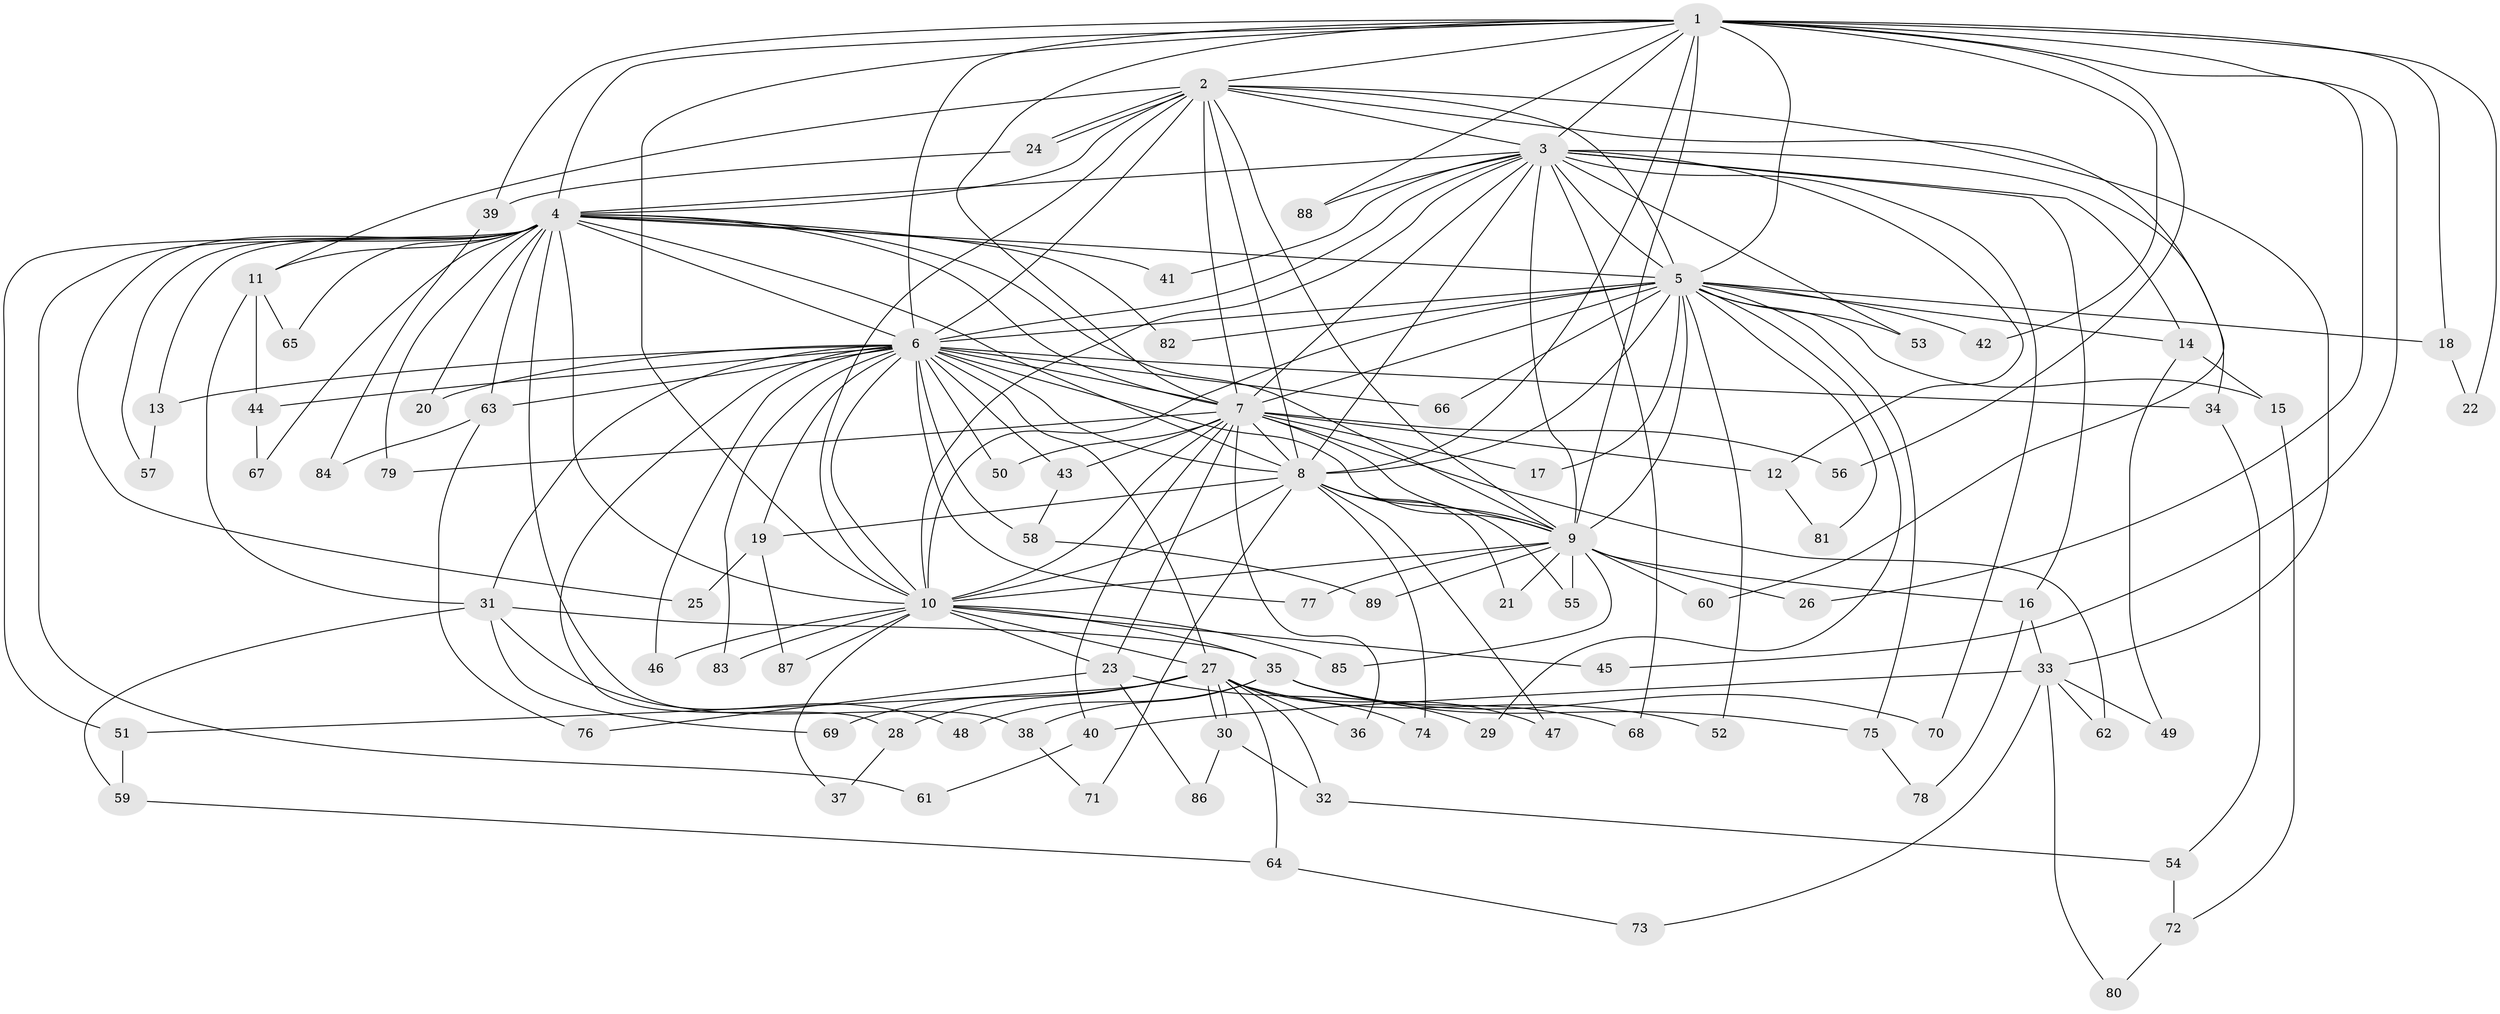 // Generated by graph-tools (version 1.1) at 2025/13/03/09/25 04:13:46]
// undirected, 89 vertices, 203 edges
graph export_dot {
graph [start="1"]
  node [color=gray90,style=filled];
  1;
  2;
  3;
  4;
  5;
  6;
  7;
  8;
  9;
  10;
  11;
  12;
  13;
  14;
  15;
  16;
  17;
  18;
  19;
  20;
  21;
  22;
  23;
  24;
  25;
  26;
  27;
  28;
  29;
  30;
  31;
  32;
  33;
  34;
  35;
  36;
  37;
  38;
  39;
  40;
  41;
  42;
  43;
  44;
  45;
  46;
  47;
  48;
  49;
  50;
  51;
  52;
  53;
  54;
  55;
  56;
  57;
  58;
  59;
  60;
  61;
  62;
  63;
  64;
  65;
  66;
  67;
  68;
  69;
  70;
  71;
  72;
  73;
  74;
  75;
  76;
  77;
  78;
  79;
  80;
  81;
  82;
  83;
  84;
  85;
  86;
  87;
  88;
  89;
  1 -- 2;
  1 -- 3;
  1 -- 4;
  1 -- 5;
  1 -- 6;
  1 -- 7;
  1 -- 8;
  1 -- 9;
  1 -- 10;
  1 -- 18;
  1 -- 22;
  1 -- 26;
  1 -- 39;
  1 -- 42;
  1 -- 45;
  1 -- 56;
  1 -- 88;
  2 -- 3;
  2 -- 4;
  2 -- 5;
  2 -- 6;
  2 -- 7;
  2 -- 8;
  2 -- 9;
  2 -- 10;
  2 -- 11;
  2 -- 24;
  2 -- 24;
  2 -- 33;
  2 -- 60;
  3 -- 4;
  3 -- 5;
  3 -- 6;
  3 -- 7;
  3 -- 8;
  3 -- 9;
  3 -- 10;
  3 -- 12;
  3 -- 14;
  3 -- 16;
  3 -- 34;
  3 -- 41;
  3 -- 53;
  3 -- 68;
  3 -- 70;
  3 -- 88;
  4 -- 5;
  4 -- 6;
  4 -- 7;
  4 -- 8;
  4 -- 9;
  4 -- 10;
  4 -- 11;
  4 -- 13;
  4 -- 20;
  4 -- 25;
  4 -- 38;
  4 -- 41;
  4 -- 51;
  4 -- 57;
  4 -- 61;
  4 -- 63;
  4 -- 65;
  4 -- 67;
  4 -- 79;
  4 -- 82;
  5 -- 6;
  5 -- 7;
  5 -- 8;
  5 -- 9;
  5 -- 10;
  5 -- 14;
  5 -- 15;
  5 -- 17;
  5 -- 18;
  5 -- 29;
  5 -- 42;
  5 -- 52;
  5 -- 53;
  5 -- 66;
  5 -- 75;
  5 -- 81;
  5 -- 82;
  6 -- 7;
  6 -- 8;
  6 -- 9;
  6 -- 10;
  6 -- 13;
  6 -- 19;
  6 -- 20;
  6 -- 27;
  6 -- 28;
  6 -- 31;
  6 -- 34;
  6 -- 43;
  6 -- 44;
  6 -- 46;
  6 -- 50;
  6 -- 58;
  6 -- 63;
  6 -- 66;
  6 -- 77;
  6 -- 83;
  7 -- 8;
  7 -- 9;
  7 -- 10;
  7 -- 12;
  7 -- 17;
  7 -- 23;
  7 -- 36;
  7 -- 40;
  7 -- 43;
  7 -- 50;
  7 -- 56;
  7 -- 62;
  7 -- 79;
  8 -- 9;
  8 -- 10;
  8 -- 19;
  8 -- 21;
  8 -- 47;
  8 -- 55;
  8 -- 71;
  8 -- 74;
  9 -- 10;
  9 -- 16;
  9 -- 21;
  9 -- 26;
  9 -- 55;
  9 -- 60;
  9 -- 77;
  9 -- 85;
  9 -- 89;
  10 -- 23;
  10 -- 27;
  10 -- 35;
  10 -- 37;
  10 -- 45;
  10 -- 46;
  10 -- 83;
  10 -- 85;
  10 -- 87;
  11 -- 31;
  11 -- 44;
  11 -- 65;
  12 -- 81;
  13 -- 57;
  14 -- 15;
  14 -- 49;
  15 -- 72;
  16 -- 33;
  16 -- 78;
  18 -- 22;
  19 -- 25;
  19 -- 87;
  23 -- 29;
  23 -- 76;
  23 -- 86;
  24 -- 39;
  27 -- 28;
  27 -- 30;
  27 -- 30;
  27 -- 32;
  27 -- 36;
  27 -- 47;
  27 -- 51;
  27 -- 52;
  27 -- 64;
  27 -- 69;
  27 -- 74;
  28 -- 37;
  30 -- 32;
  30 -- 86;
  31 -- 35;
  31 -- 48;
  31 -- 59;
  31 -- 69;
  32 -- 54;
  33 -- 40;
  33 -- 49;
  33 -- 62;
  33 -- 73;
  33 -- 80;
  34 -- 54;
  35 -- 38;
  35 -- 48;
  35 -- 68;
  35 -- 70;
  35 -- 75;
  38 -- 71;
  39 -- 84;
  40 -- 61;
  43 -- 58;
  44 -- 67;
  51 -- 59;
  54 -- 72;
  58 -- 89;
  59 -- 64;
  63 -- 76;
  63 -- 84;
  64 -- 73;
  72 -- 80;
  75 -- 78;
}
